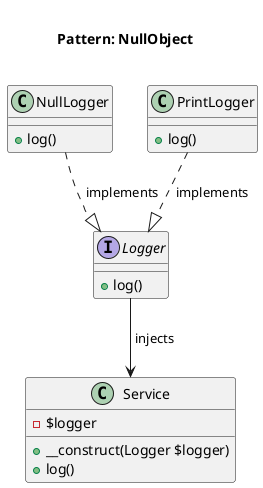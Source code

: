 @startuml
    Title <size:20>\nPattern: NullObject\n

    interface Logger {
		+ log()
	}

    class NullLogger {
		+ log()
	}

    class PrintLogger {
		+ log()
    }

	class Service {
		- $logger
		+ __construct(Logger $logger)
		+ log()
	}

    NullLogger ..|> Logger: " implements"
    PrintLogger ..|> Logger: " implements"
    Logger --> Service: " injects"
@enduml